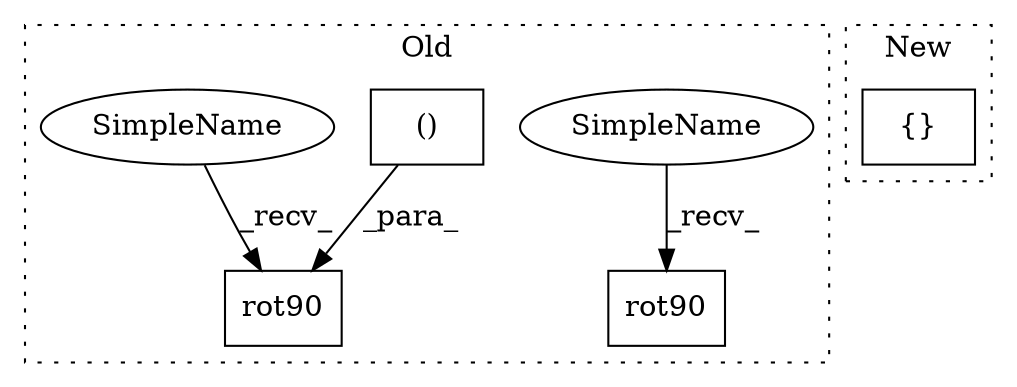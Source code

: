 digraph G {
subgraph cluster0 {
1 [label="rot90" a="32" s="2728,2785" l="6,1" shape="box"];
3 [label="rot90" a="32" s="3175,3228" l="6,1" shape="box"];
4 [label="()" a="106" s="2748" l="35" shape="box"];
5 [label="SimpleName" a="42" s="3169" l="5" shape="ellipse"];
6 [label="SimpleName" a="42" s="2722" l="5" shape="ellipse"];
label = "Old";
style="dotted";
}
subgraph cluster1 {
2 [label="{}" a="4" s="2752,2756" l="1,1" shape="box"];
label = "New";
style="dotted";
}
4 -> 1 [label="_para_"];
5 -> 3 [label="_recv_"];
6 -> 1 [label="_recv_"];
}